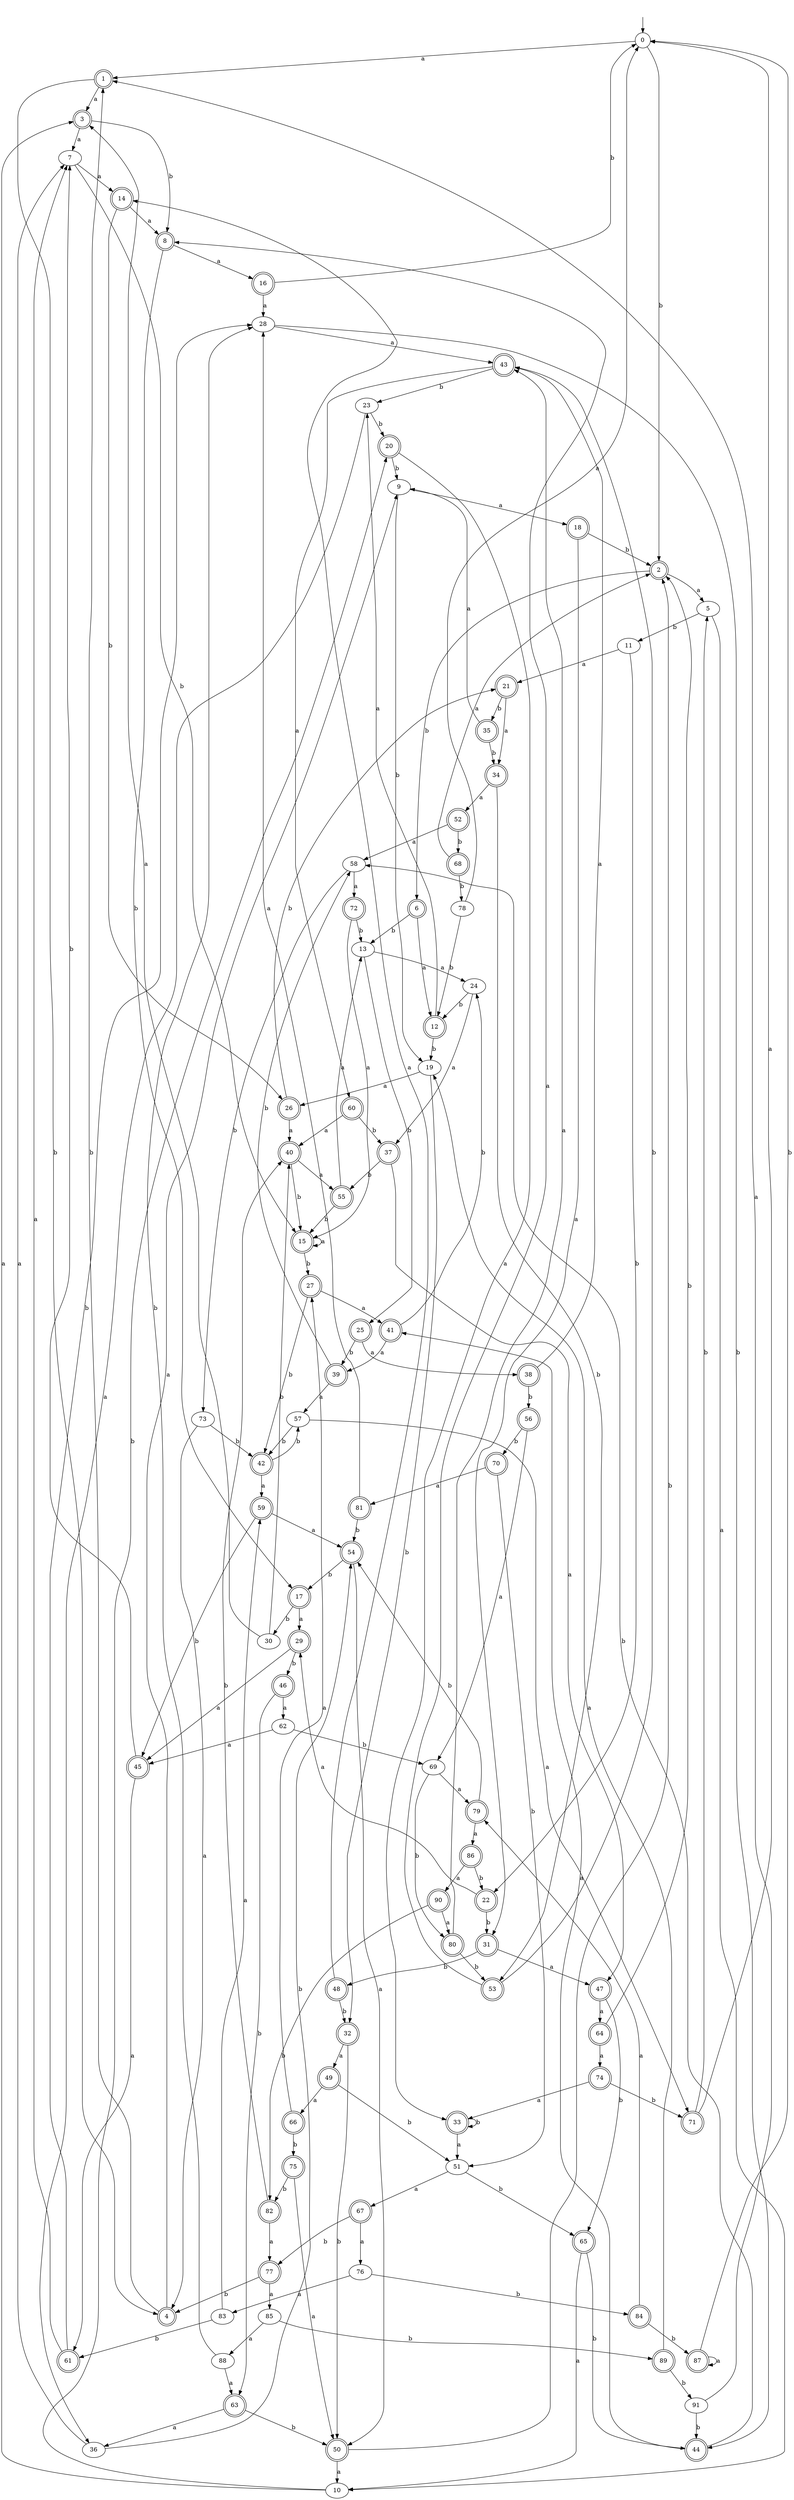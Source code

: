 digraph RandomDFA {
  __start0 [label="", shape=none];
  __start0 -> 0 [label=""];
  0 [shape=circle]
  0 -> 1 [label="a"]
  0 -> 2 [label="b"]
  1 [shape=doublecircle]
  1 -> 3 [label="a"]
  1 -> 4 [label="b"]
  2 [shape=doublecircle]
  2 -> 5 [label="a"]
  2 -> 6 [label="b"]
  3 [shape=doublecircle]
  3 -> 7 [label="a"]
  3 -> 8 [label="b"]
  4 [shape=doublecircle]
  4 -> 9 [label="a"]
  4 -> 1 [label="b"]
  5
  5 -> 10 [label="a"]
  5 -> 11 [label="b"]
  6 [shape=doublecircle]
  6 -> 12 [label="a"]
  6 -> 13 [label="b"]
  7
  7 -> 14 [label="a"]
  7 -> 15 [label="b"]
  8 [shape=doublecircle]
  8 -> 16 [label="a"]
  8 -> 17 [label="b"]
  9
  9 -> 18 [label="a"]
  9 -> 19 [label="b"]
  10
  10 -> 3 [label="a"]
  10 -> 20 [label="b"]
  11
  11 -> 21 [label="a"]
  11 -> 22 [label="b"]
  12 [shape=doublecircle]
  12 -> 23 [label="a"]
  12 -> 19 [label="b"]
  13
  13 -> 24 [label="a"]
  13 -> 25 [label="b"]
  14 [shape=doublecircle]
  14 -> 8 [label="a"]
  14 -> 26 [label="b"]
  15 [shape=doublecircle]
  15 -> 15 [label="a"]
  15 -> 27 [label="b"]
  16 [shape=doublecircle]
  16 -> 28 [label="a"]
  16 -> 0 [label="b"]
  17 [shape=doublecircle]
  17 -> 29 [label="a"]
  17 -> 30 [label="b"]
  18 [shape=doublecircle]
  18 -> 31 [label="a"]
  18 -> 2 [label="b"]
  19
  19 -> 26 [label="a"]
  19 -> 32 [label="b"]
  20 [shape=doublecircle]
  20 -> 33 [label="a"]
  20 -> 9 [label="b"]
  21 [shape=doublecircle]
  21 -> 34 [label="a"]
  21 -> 35 [label="b"]
  22 [shape=doublecircle]
  22 -> 29 [label="a"]
  22 -> 31 [label="b"]
  23
  23 -> 36 [label="a"]
  23 -> 20 [label="b"]
  24
  24 -> 37 [label="a"]
  24 -> 12 [label="b"]
  25 [shape=doublecircle]
  25 -> 38 [label="a"]
  25 -> 39 [label="b"]
  26 [shape=doublecircle]
  26 -> 40 [label="a"]
  26 -> 21 [label="b"]
  27 [shape=doublecircle]
  27 -> 41 [label="a"]
  27 -> 42 [label="b"]
  28
  28 -> 43 [label="a"]
  28 -> 44 [label="b"]
  29 [shape=doublecircle]
  29 -> 45 [label="a"]
  29 -> 46 [label="b"]
  30
  30 -> 3 [label="a"]
  30 -> 40 [label="b"]
  31 [shape=doublecircle]
  31 -> 47 [label="a"]
  31 -> 48 [label="b"]
  32 [shape=doublecircle]
  32 -> 49 [label="a"]
  32 -> 50 [label="b"]
  33 [shape=doublecircle]
  33 -> 51 [label="a"]
  33 -> 33 [label="b"]
  34 [shape=doublecircle]
  34 -> 52 [label="a"]
  34 -> 53 [label="b"]
  35 [shape=doublecircle]
  35 -> 9 [label="a"]
  35 -> 34 [label="b"]
  36
  36 -> 7 [label="a"]
  36 -> 54 [label="b"]
  37 [shape=doublecircle]
  37 -> 47 [label="a"]
  37 -> 55 [label="b"]
  38 [shape=doublecircle]
  38 -> 43 [label="a"]
  38 -> 56 [label="b"]
  39 [shape=doublecircle]
  39 -> 57 [label="a"]
  39 -> 58 [label="b"]
  40 [shape=doublecircle]
  40 -> 55 [label="a"]
  40 -> 15 [label="b"]
  41 [shape=doublecircle]
  41 -> 39 [label="a"]
  41 -> 24 [label="b"]
  42 [shape=doublecircle]
  42 -> 59 [label="a"]
  42 -> 57 [label="b"]
  43 [shape=doublecircle]
  43 -> 60 [label="a"]
  43 -> 23 [label="b"]
  44 [shape=doublecircle]
  44 -> 41 [label="a"]
  44 -> 58 [label="b"]
  45 [shape=doublecircle]
  45 -> 61 [label="a"]
  45 -> 7 [label="b"]
  46 [shape=doublecircle]
  46 -> 62 [label="a"]
  46 -> 63 [label="b"]
  47 [shape=doublecircle]
  47 -> 64 [label="a"]
  47 -> 65 [label="b"]
  48 [shape=doublecircle]
  48 -> 14 [label="a"]
  48 -> 32 [label="b"]
  49 [shape=doublecircle]
  49 -> 66 [label="a"]
  49 -> 51 [label="b"]
  50 [shape=doublecircle]
  50 -> 10 [label="a"]
  50 -> 2 [label="b"]
  51
  51 -> 67 [label="a"]
  51 -> 65 [label="b"]
  52 [shape=doublecircle]
  52 -> 58 [label="a"]
  52 -> 68 [label="b"]
  53 [shape=doublecircle]
  53 -> 8 [label="a"]
  53 -> 43 [label="b"]
  54 [shape=doublecircle]
  54 -> 50 [label="a"]
  54 -> 17 [label="b"]
  55 [shape=doublecircle]
  55 -> 13 [label="a"]
  55 -> 15 [label="b"]
  56 [shape=doublecircle]
  56 -> 69 [label="a"]
  56 -> 70 [label="b"]
  57
  57 -> 71 [label="a"]
  57 -> 42 [label="b"]
  58
  58 -> 72 [label="a"]
  58 -> 73 [label="b"]
  59 [shape=doublecircle]
  59 -> 54 [label="a"]
  59 -> 45 [label="b"]
  60 [shape=doublecircle]
  60 -> 40 [label="a"]
  60 -> 37 [label="b"]
  61 [shape=doublecircle]
  61 -> 7 [label="a"]
  61 -> 28 [label="b"]
  62
  62 -> 45 [label="a"]
  62 -> 69 [label="b"]
  63 [shape=doublecircle]
  63 -> 36 [label="a"]
  63 -> 50 [label="b"]
  64 [shape=doublecircle]
  64 -> 74 [label="a"]
  64 -> 2 [label="b"]
  65 [shape=doublecircle]
  65 -> 10 [label="a"]
  65 -> 44 [label="b"]
  66 [shape=doublecircle]
  66 -> 27 [label="a"]
  66 -> 75 [label="b"]
  67 [shape=doublecircle]
  67 -> 76 [label="a"]
  67 -> 77 [label="b"]
  68 [shape=doublecircle]
  68 -> 2 [label="a"]
  68 -> 78 [label="b"]
  69
  69 -> 79 [label="a"]
  69 -> 80 [label="b"]
  70 [shape=doublecircle]
  70 -> 81 [label="a"]
  70 -> 51 [label="b"]
  71 [shape=doublecircle]
  71 -> 0 [label="a"]
  71 -> 5 [label="b"]
  72 [shape=doublecircle]
  72 -> 15 [label="a"]
  72 -> 13 [label="b"]
  73
  73 -> 4 [label="a"]
  73 -> 42 [label="b"]
  74 [shape=doublecircle]
  74 -> 33 [label="a"]
  74 -> 71 [label="b"]
  75 [shape=doublecircle]
  75 -> 50 [label="a"]
  75 -> 82 [label="b"]
  76
  76 -> 83 [label="a"]
  76 -> 84 [label="b"]
  77 [shape=doublecircle]
  77 -> 85 [label="a"]
  77 -> 4 [label="b"]
  78
  78 -> 0 [label="a"]
  78 -> 12 [label="b"]
  79 [shape=doublecircle]
  79 -> 86 [label="a"]
  79 -> 54 [label="b"]
  80 [shape=doublecircle]
  80 -> 43 [label="a"]
  80 -> 53 [label="b"]
  81 [shape=doublecircle]
  81 -> 28 [label="a"]
  81 -> 54 [label="b"]
  82 [shape=doublecircle]
  82 -> 77 [label="a"]
  82 -> 40 [label="b"]
  83
  83 -> 59 [label="a"]
  83 -> 61 [label="b"]
  84 [shape=doublecircle]
  84 -> 79 [label="a"]
  84 -> 87 [label="b"]
  85
  85 -> 88 [label="a"]
  85 -> 89 [label="b"]
  86 [shape=doublecircle]
  86 -> 90 [label="a"]
  86 -> 22 [label="b"]
  87 [shape=doublecircle]
  87 -> 87 [label="a"]
  87 -> 0 [label="b"]
  88
  88 -> 63 [label="a"]
  88 -> 28 [label="b"]
  89 [shape=doublecircle]
  89 -> 19 [label="a"]
  89 -> 91 [label="b"]
  90 [shape=doublecircle]
  90 -> 80 [label="a"]
  90 -> 82 [label="b"]
  91
  91 -> 1 [label="a"]
  91 -> 44 [label="b"]
}
